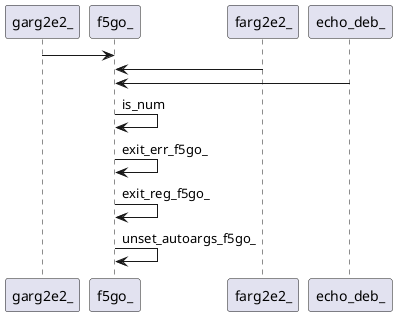 @startuml rete
garg2e2_ -> f5go_ 
farg2e2_ -> f5go_
echo_deb_ -> f5go_
f5go_ -> f5go_:is_num
f5go_ -> f5go_:exit_err_f5go_
f5go_ -> f5go_:exit_reg_f5go_
f5go_ -> f5go_:unset_autoargs_f5go_
' {wrap_fn}
' fnn o-> f5go_
' {body_fn}
@enduml